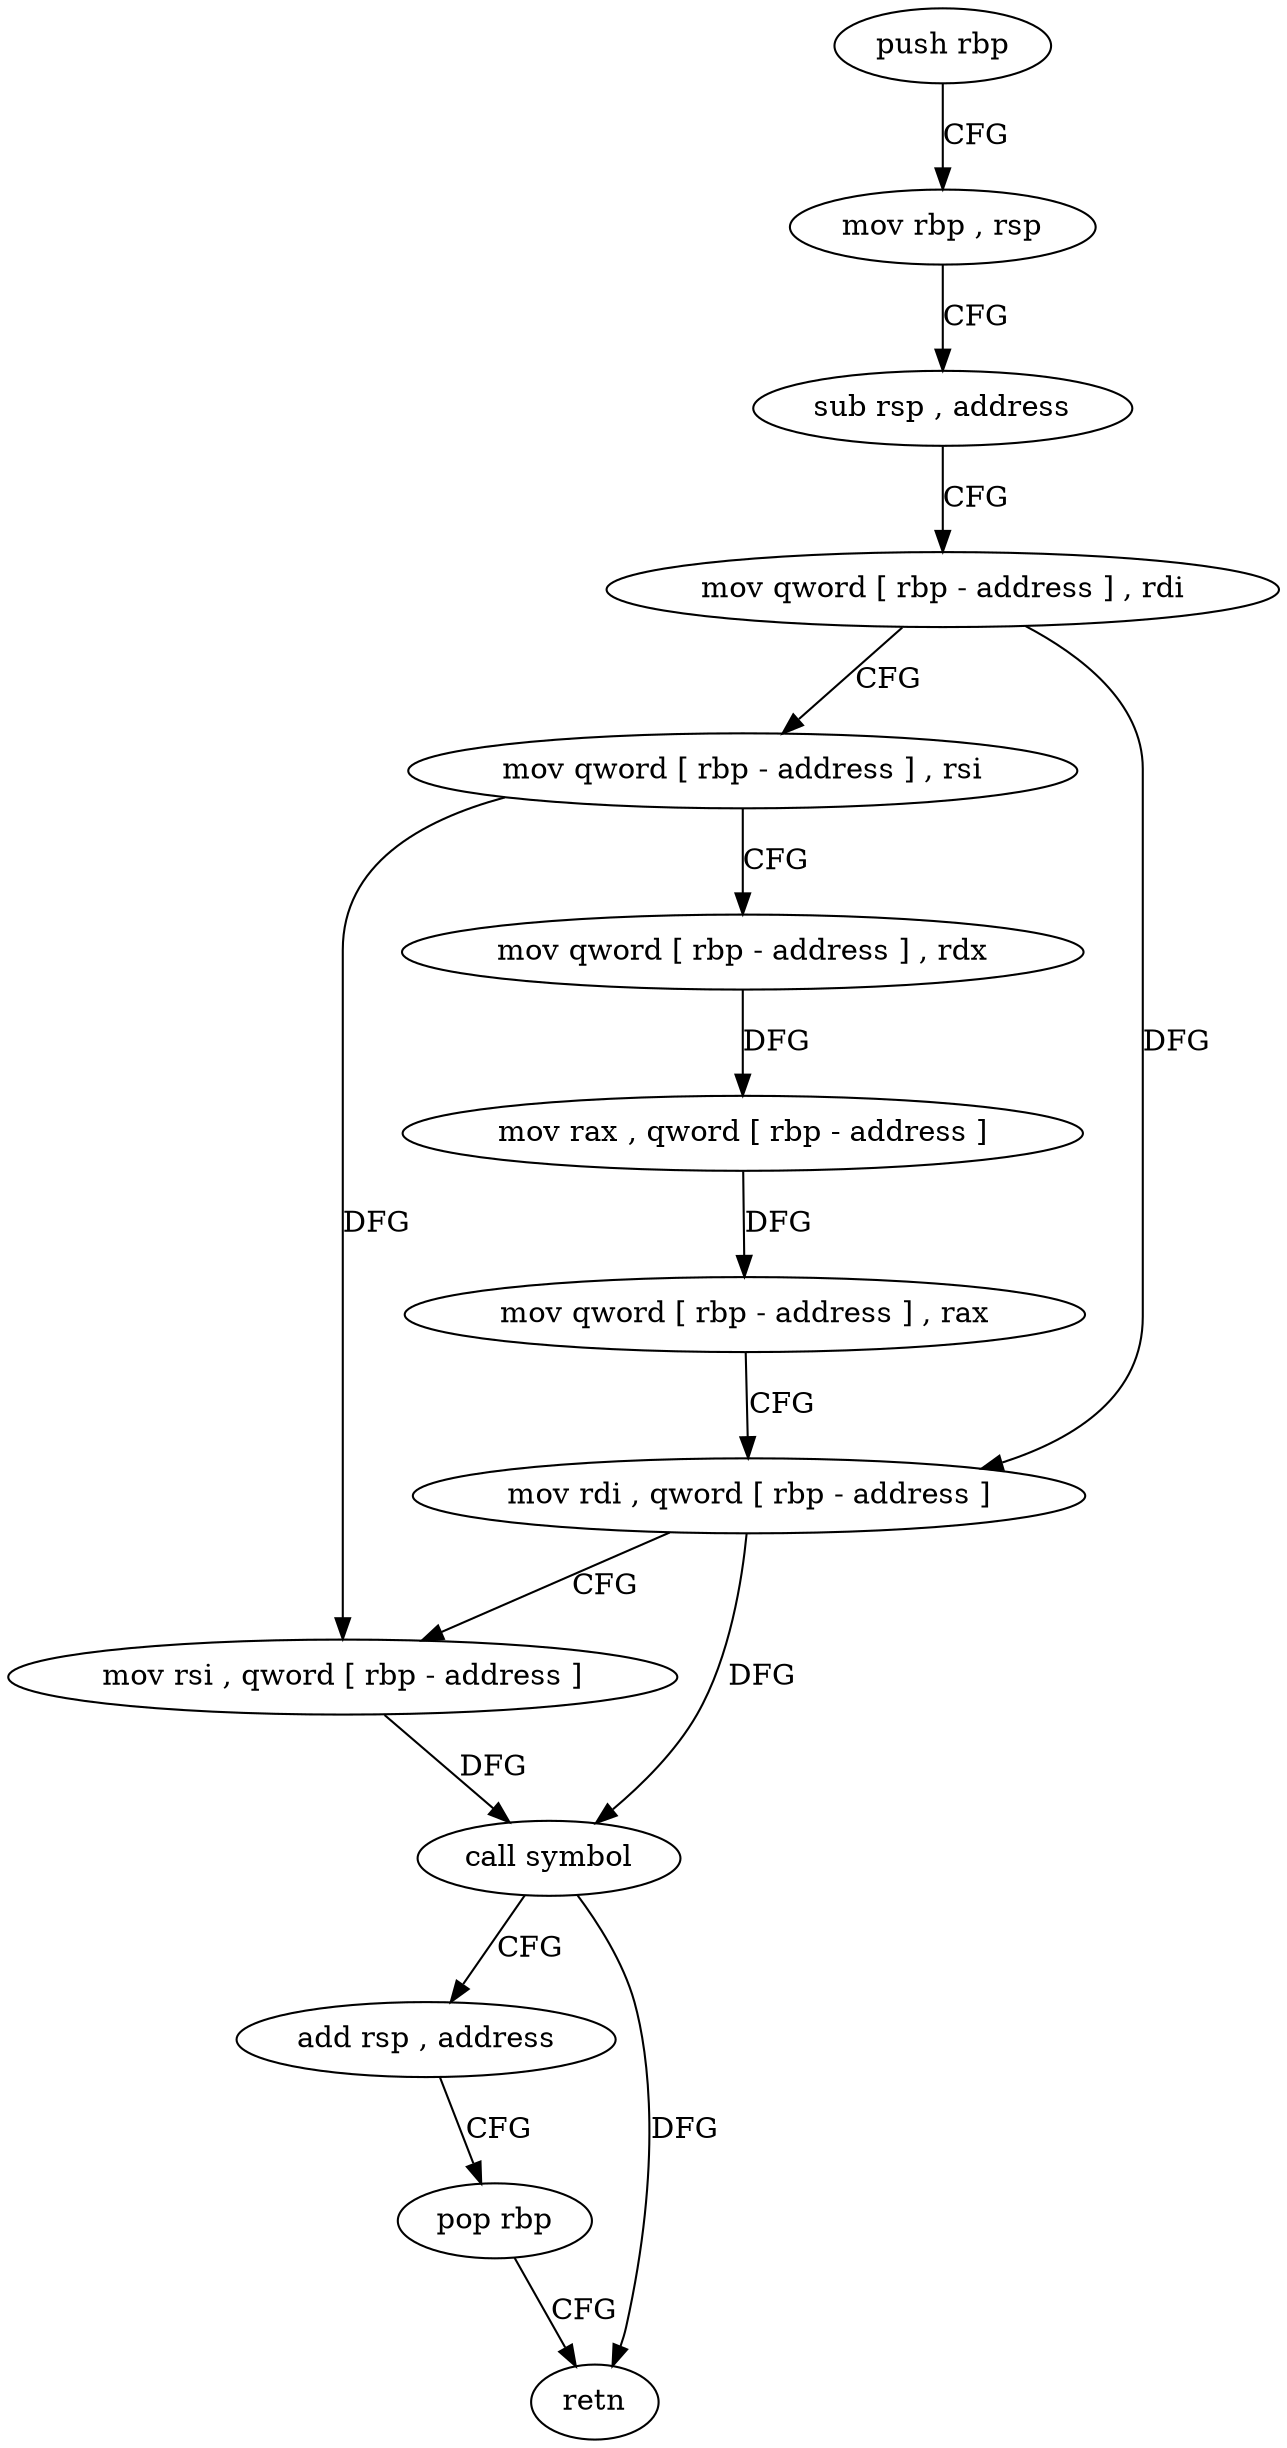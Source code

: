 digraph "func" {
"155376" [label = "push rbp" ]
"155377" [label = "mov rbp , rsp" ]
"155380" [label = "sub rsp , address" ]
"155384" [label = "mov qword [ rbp - address ] , rdi" ]
"155388" [label = "mov qword [ rbp - address ] , rsi" ]
"155392" [label = "mov qword [ rbp - address ] , rdx" ]
"155396" [label = "mov rax , qword [ rbp - address ]" ]
"155400" [label = "mov qword [ rbp - address ] , rax" ]
"155404" [label = "mov rdi , qword [ rbp - address ]" ]
"155408" [label = "mov rsi , qword [ rbp - address ]" ]
"155412" [label = "call symbol" ]
"155417" [label = "add rsp , address" ]
"155421" [label = "pop rbp" ]
"155422" [label = "retn" ]
"155376" -> "155377" [ label = "CFG" ]
"155377" -> "155380" [ label = "CFG" ]
"155380" -> "155384" [ label = "CFG" ]
"155384" -> "155388" [ label = "CFG" ]
"155384" -> "155404" [ label = "DFG" ]
"155388" -> "155392" [ label = "CFG" ]
"155388" -> "155408" [ label = "DFG" ]
"155392" -> "155396" [ label = "DFG" ]
"155396" -> "155400" [ label = "DFG" ]
"155400" -> "155404" [ label = "CFG" ]
"155404" -> "155408" [ label = "CFG" ]
"155404" -> "155412" [ label = "DFG" ]
"155408" -> "155412" [ label = "DFG" ]
"155412" -> "155417" [ label = "CFG" ]
"155412" -> "155422" [ label = "DFG" ]
"155417" -> "155421" [ label = "CFG" ]
"155421" -> "155422" [ label = "CFG" ]
}
